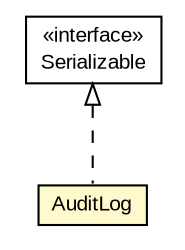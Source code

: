 #!/usr/local/bin/dot
#
# Class diagram 
# Generated by UMLGraph version R5_6-24-gf6e263 (http://www.umlgraph.org/)
#

digraph G {
	edge [fontname="arial",fontsize=10,labelfontname="arial",labelfontsize=10];
	node [fontname="arial",fontsize=10,shape=plaintext];
	nodesep=0.25;
	ranksep=0.5;
	// org.miloss.fgsms.services.interfaces.dataaccessservice.AuditLog
	c160317 [label=<<table title="org.miloss.fgsms.services.interfaces.dataaccessservice.AuditLog" border="0" cellborder="1" cellspacing="0" cellpadding="2" port="p" bgcolor="lemonChiffon" href="./AuditLog.html">
		<tr><td><table border="0" cellspacing="0" cellpadding="1">
<tr><td align="center" balign="center"> AuditLog </td></tr>
		</table></td></tr>
		</table>>, URL="./AuditLog.html", fontname="arial", fontcolor="black", fontsize=10.0];
	//org.miloss.fgsms.services.interfaces.dataaccessservice.AuditLog implements java.io.Serializable
	c161103:p -> c160317:p [dir=back,arrowtail=empty,style=dashed];
	// java.io.Serializable
	c161103 [label=<<table title="java.io.Serializable" border="0" cellborder="1" cellspacing="0" cellpadding="2" port="p" href="http://java.sun.com/j2se/1.4.2/docs/api/java/io/Serializable.html">
		<tr><td><table border="0" cellspacing="0" cellpadding="1">
<tr><td align="center" balign="center"> &#171;interface&#187; </td></tr>
<tr><td align="center" balign="center"> Serializable </td></tr>
		</table></td></tr>
		</table>>, URL="http://java.sun.com/j2se/1.4.2/docs/api/java/io/Serializable.html", fontname="arial", fontcolor="black", fontsize=10.0];
}

